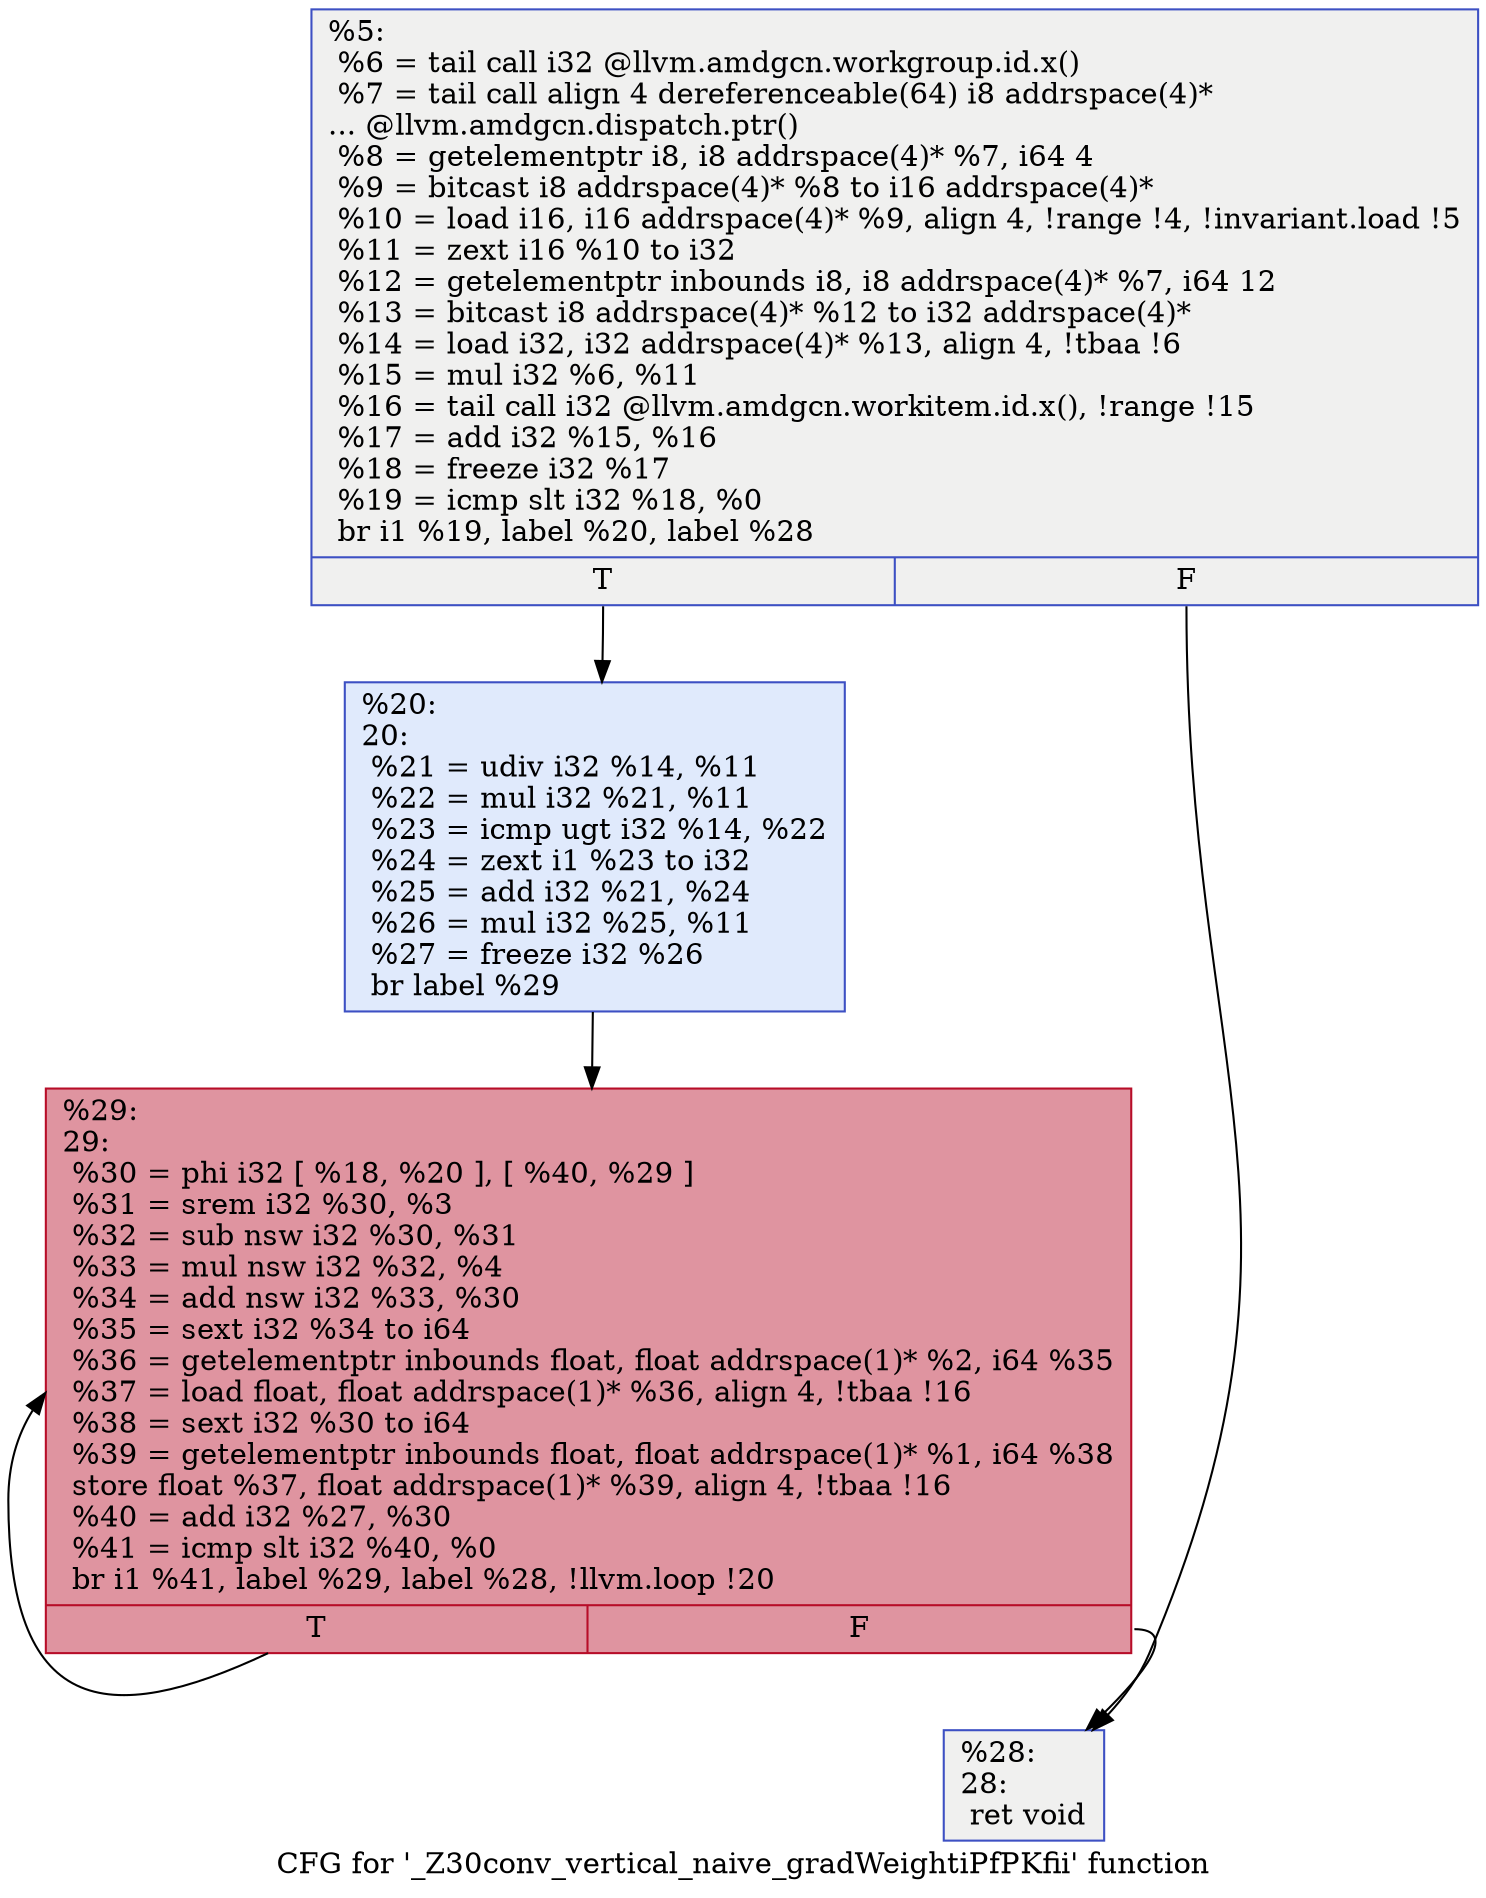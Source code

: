 digraph "CFG for '_Z30conv_vertical_naive_gradWeightiPfPKfii' function" {
	label="CFG for '_Z30conv_vertical_naive_gradWeightiPfPKfii' function";

	Node0x5afc5a0 [shape=record,color="#3d50c3ff", style=filled, fillcolor="#dedcdb70",label="{%5:\l  %6 = tail call i32 @llvm.amdgcn.workgroup.id.x()\l  %7 = tail call align 4 dereferenceable(64) i8 addrspace(4)*\l... @llvm.amdgcn.dispatch.ptr()\l  %8 = getelementptr i8, i8 addrspace(4)* %7, i64 4\l  %9 = bitcast i8 addrspace(4)* %8 to i16 addrspace(4)*\l  %10 = load i16, i16 addrspace(4)* %9, align 4, !range !4, !invariant.load !5\l  %11 = zext i16 %10 to i32\l  %12 = getelementptr inbounds i8, i8 addrspace(4)* %7, i64 12\l  %13 = bitcast i8 addrspace(4)* %12 to i32 addrspace(4)*\l  %14 = load i32, i32 addrspace(4)* %13, align 4, !tbaa !6\l  %15 = mul i32 %6, %11\l  %16 = tail call i32 @llvm.amdgcn.workitem.id.x(), !range !15\l  %17 = add i32 %15, %16\l  %18 = freeze i32 %17\l  %19 = icmp slt i32 %18, %0\l  br i1 %19, label %20, label %28\l|{<s0>T|<s1>F}}"];
	Node0x5afc5a0:s0 -> Node0x5afe880;
	Node0x5afc5a0:s1 -> Node0x5afe910;
	Node0x5afe880 [shape=record,color="#3d50c3ff", style=filled, fillcolor="#b9d0f970",label="{%20:\l20:                                               \l  %21 = udiv i32 %14, %11\l  %22 = mul i32 %21, %11\l  %23 = icmp ugt i32 %14, %22\l  %24 = zext i1 %23 to i32\l  %25 = add i32 %21, %24\l  %26 = mul i32 %25, %11\l  %27 = freeze i32 %26\l  br label %29\l}"];
	Node0x5afe880 -> Node0x5afee00;
	Node0x5afe910 [shape=record,color="#3d50c3ff", style=filled, fillcolor="#dedcdb70",label="{%28:\l28:                                               \l  ret void\l}"];
	Node0x5afee00 [shape=record,color="#b70d28ff", style=filled, fillcolor="#b70d2870",label="{%29:\l29:                                               \l  %30 = phi i32 [ %18, %20 ], [ %40, %29 ]\l  %31 = srem i32 %30, %3\l  %32 = sub nsw i32 %30, %31\l  %33 = mul nsw i32 %32, %4\l  %34 = add nsw i32 %33, %30\l  %35 = sext i32 %34 to i64\l  %36 = getelementptr inbounds float, float addrspace(1)* %2, i64 %35\l  %37 = load float, float addrspace(1)* %36, align 4, !tbaa !16\l  %38 = sext i32 %30 to i64\l  %39 = getelementptr inbounds float, float addrspace(1)* %1, i64 %38\l  store float %37, float addrspace(1)* %39, align 4, !tbaa !16\l  %40 = add i32 %27, %30\l  %41 = icmp slt i32 %40, %0\l  br i1 %41, label %29, label %28, !llvm.loop !20\l|{<s0>T|<s1>F}}"];
	Node0x5afee00:s0 -> Node0x5afee00;
	Node0x5afee00:s1 -> Node0x5afe910;
}
